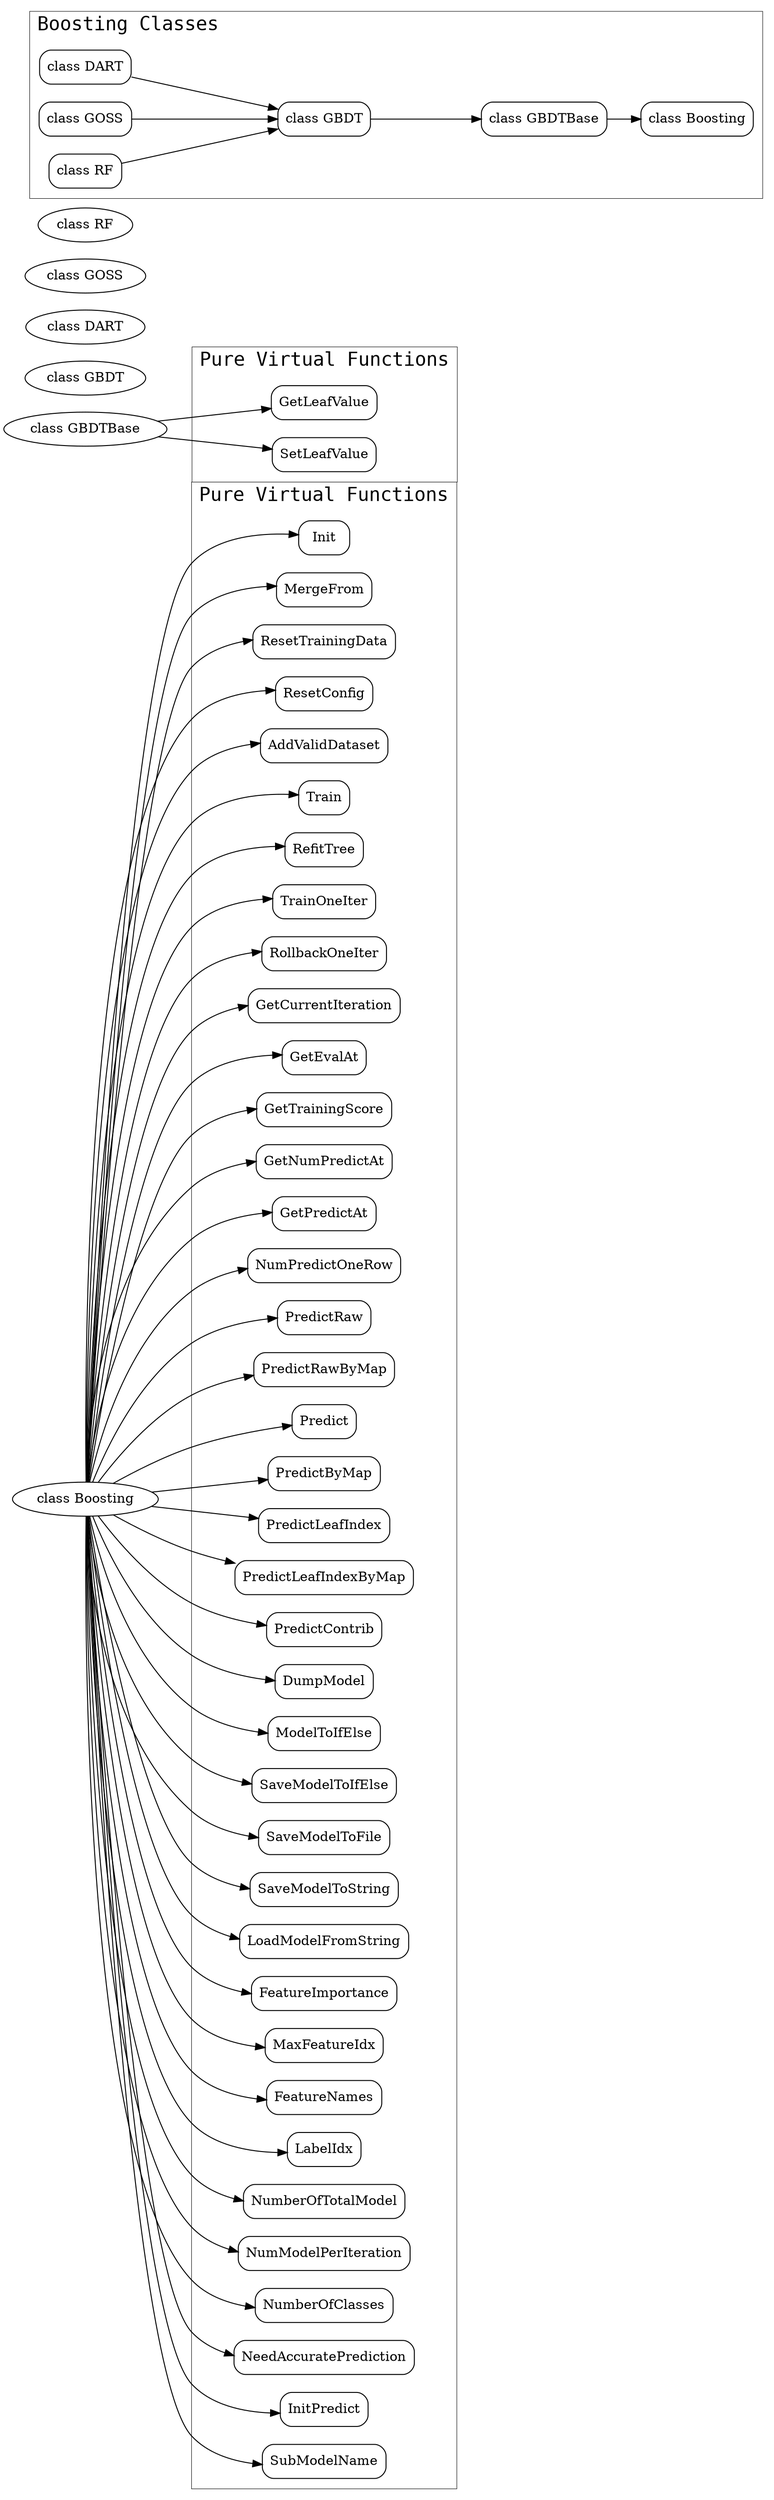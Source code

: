 digraph {
    compound=true
	fontname="Inconsolata, Consolas"
	fontsize=20
	margin="0,0"
	ranksep=0.5
	penwidth=0.5
	forcelabels=true
    rankdir = LR

    boosting[label = "class Boosting"]
    gbdtbase[label = "class GBDTBase"]
    gbdt[label = "class GBDT"]
    dart[label = "class DART"]
    goss[label = "class GOSS"]
    rf[label = "class RF"]

    subgraph cluster_boosting_classes {
        margin="10,10"
		labeljust="left"
		label = "Boosting Classes"

        node [shape=Mrecord]
        boosting1[label = "class Boosting"]
        gbdtbase1[label = "class GBDTBase"]
        gbdt1[label = "class GBDT"]
        dart1[label = "class DART"]
        goss1[label = "class GOSS"]
        rf1[label = "class RF"]

        gbdtbase1->boosting1
        gbdt1->gbdtbase1
        {dart1; goss1; rf1}->gbdt1
    }




    subgraph cluster_boosting_pure_virtual_funs {
        margin="10,10"
		labeljust="left"
		label = "Pure Virtual Functions"

        node [shape=Mrecord]

        {Init;
        MergeFrom;
        ResetTrainingData;
        ResetConfig;
        AddValidDataset;
        Train;
        RefitTree;
        TrainOneIter;
        RollbackOneIter;
        GetCurrentIteration;
        GetEvalAt;
        GetTrainingScore;
        GetNumPredictAt;
        GetPredictAt;
        NumPredictOneRow;
        PredictRaw;
        PredictRawByMap;
        Predict;
        PredictByMap;
        PredictLeafIndex;
        PredictLeafIndexByMap;
        PredictContrib;
        DumpModel;
        ModelToIfElse;
        SaveModelToIfElse;
        SaveModelToFile;
        SaveModelToString;
        LoadModelFromString;
        FeatureImportance;
        MaxFeatureIdx;
        FeatureNames;
        LabelIdx;
        NumberOfTotalModel;
        NumModelPerIteration;
        NumberOfClasses;
        NeedAccuratePrediction;
        InitPredict;
        SubModelName}
        

    }
    boosting->{Init;
        MergeFrom;
        ResetTrainingData;
        ResetConfig;
        AddValidDataset;
        Train;
        RefitTree;
        TrainOneIter;
        RollbackOneIter;
        GetCurrentIteration;
        GetEvalAt;
        GetTrainingScore;
        GetNumPredictAt;
        GetPredictAt;
        NumPredictOneRow;
        PredictRaw;
        PredictRawByMap;
        Predict;
        PredictByMap;
        PredictLeafIndex;
        PredictLeafIndexByMap;
        PredictContrib;
        DumpModel;
        ModelToIfElse;
        SaveModelToIfElse;
        SaveModelToFile;
        SaveModelToString;
        LoadModelFromString;
        FeatureImportance;
        MaxFeatureIdx;
        FeatureNames;
        LabelIdx;
        NumberOfTotalModel;
        NumModelPerIteration;
        NumberOfClasses;
        NeedAccuratePrediction;
        InitPredict;
        SubModelName}

    subgraph cluster_gbdtbase_pure_virtual_funs {
        margin="10,10"
		labeljust="left"
		label = "Pure Virtual Functions"

        node [shape=Mrecord]
        {GetLeafValue; SetLeafValue}
    }

    gbdtbase->{GetLeafValue; SetLeafValue}
}